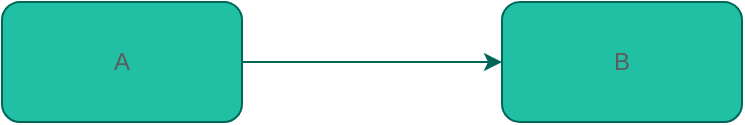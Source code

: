 <mxfile version="22.1.7" type="github">
  <diagram name="Strona-1" id="ckVpKhGzKj2DJ2V9zyn5">
    <mxGraphModel dx="953" dy="698" grid="0" gridSize="10" guides="1" tooltips="1" connect="1" arrows="1" fold="1" page="1" pageScale="1" pageWidth="827" pageHeight="1169" math="0" shadow="0">
      <root>
        <mxCell id="0" />
        <mxCell id="1" parent="0" />
        <mxCell id="r4GNfY-EmTeGSq--_zNR-3" style="edgeStyle=orthogonalEdgeStyle;rounded=1;orthogonalLoop=1;jettySize=auto;html=1;labelBackgroundColor=none;fontColor=default;strokeColor=#006658;" parent="1" source="r4GNfY-EmTeGSq--_zNR-1" target="r4GNfY-EmTeGSq--_zNR-2" edge="1">
          <mxGeometry relative="1" as="geometry" />
        </mxCell>
        <mxCell id="r4GNfY-EmTeGSq--_zNR-1" value="A" style="rounded=1;whiteSpace=wrap;html=1;labelBackgroundColor=none;fillColor=#21C0A5;strokeColor=#006658;fontColor=#5C5C5C;" parent="1" vertex="1">
          <mxGeometry x="200" y="200" width="120" height="60" as="geometry" />
        </mxCell>
        <mxCell id="r4GNfY-EmTeGSq--_zNR-2" value="B" style="rounded=1;whiteSpace=wrap;html=1;labelBackgroundColor=none;fillColor=#21C0A5;strokeColor=#006658;fontColor=#5C5C5C;" parent="1" vertex="1">
          <mxGeometry x="450" y="200" width="120" height="60" as="geometry" />
        </mxCell>
      </root>
    </mxGraphModel>
  </diagram>
</mxfile>
